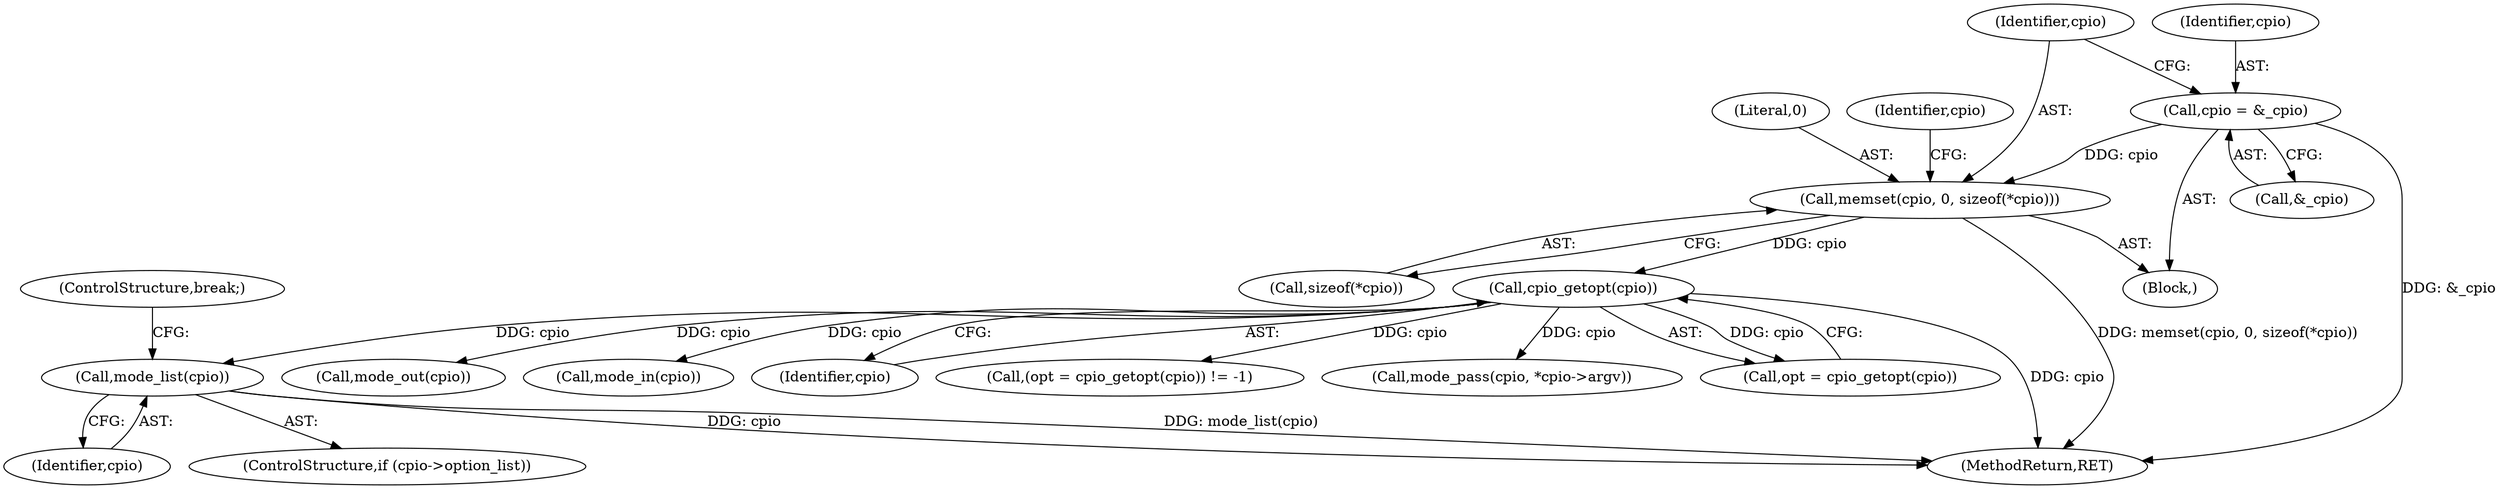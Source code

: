 digraph "0_libarchive_59357157706d47c365b2227739e17daba3607526@pointer" {
"1000933" [label="(Call,mode_list(cpio))"];
"1000334" [label="(Call,cpio_getopt(cpio))"];
"1000167" [label="(Call,memset(cpio, 0, sizeof(*cpio)))"];
"1000163" [label="(Call,cpio = &_cpio)"];
"1000169" [label="(Literal,0)"];
"1000163" [label="(Call,cpio = &_cpio)"];
"1000334" [label="(Call,cpio_getopt(cpio))"];
"1000175" [label="(Identifier,cpio)"];
"1000995" [label="(MethodReturn,RET)"];
"1000959" [label="(Call,mode_pass(cpio, *cpio->argv))"];
"1000938" [label="(ControlStructure,break;)"];
"1000332" [label="(Call,opt = cpio_getopt(cpio))"];
"1000934" [label="(Identifier,cpio)"];
"1000890" [label="(Call,mode_out(cpio))"];
"1000155" [label="(Block,)"];
"1000936" [label="(Call,mode_in(cpio))"];
"1000165" [label="(Call,&_cpio)"];
"1000929" [label="(ControlStructure,if (cpio->option_list))"];
"1000933" [label="(Call,mode_list(cpio))"];
"1000168" [label="(Identifier,cpio)"];
"1000335" [label="(Identifier,cpio)"];
"1000170" [label="(Call,sizeof(*cpio))"];
"1000331" [label="(Call,(opt = cpio_getopt(cpio)) != -1)"];
"1000164" [label="(Identifier,cpio)"];
"1000167" [label="(Call,memset(cpio, 0, sizeof(*cpio)))"];
"1000933" -> "1000929"  [label="AST: "];
"1000933" -> "1000934"  [label="CFG: "];
"1000934" -> "1000933"  [label="AST: "];
"1000938" -> "1000933"  [label="CFG: "];
"1000933" -> "1000995"  [label="DDG: cpio"];
"1000933" -> "1000995"  [label="DDG: mode_list(cpio)"];
"1000334" -> "1000933"  [label="DDG: cpio"];
"1000334" -> "1000332"  [label="AST: "];
"1000334" -> "1000335"  [label="CFG: "];
"1000335" -> "1000334"  [label="AST: "];
"1000332" -> "1000334"  [label="CFG: "];
"1000334" -> "1000995"  [label="DDG: cpio"];
"1000334" -> "1000331"  [label="DDG: cpio"];
"1000334" -> "1000332"  [label="DDG: cpio"];
"1000167" -> "1000334"  [label="DDG: cpio"];
"1000334" -> "1000890"  [label="DDG: cpio"];
"1000334" -> "1000936"  [label="DDG: cpio"];
"1000334" -> "1000959"  [label="DDG: cpio"];
"1000167" -> "1000155"  [label="AST: "];
"1000167" -> "1000170"  [label="CFG: "];
"1000168" -> "1000167"  [label="AST: "];
"1000169" -> "1000167"  [label="AST: "];
"1000170" -> "1000167"  [label="AST: "];
"1000175" -> "1000167"  [label="CFG: "];
"1000167" -> "1000995"  [label="DDG: memset(cpio, 0, sizeof(*cpio))"];
"1000163" -> "1000167"  [label="DDG: cpio"];
"1000163" -> "1000155"  [label="AST: "];
"1000163" -> "1000165"  [label="CFG: "];
"1000164" -> "1000163"  [label="AST: "];
"1000165" -> "1000163"  [label="AST: "];
"1000168" -> "1000163"  [label="CFG: "];
"1000163" -> "1000995"  [label="DDG: &_cpio"];
}
